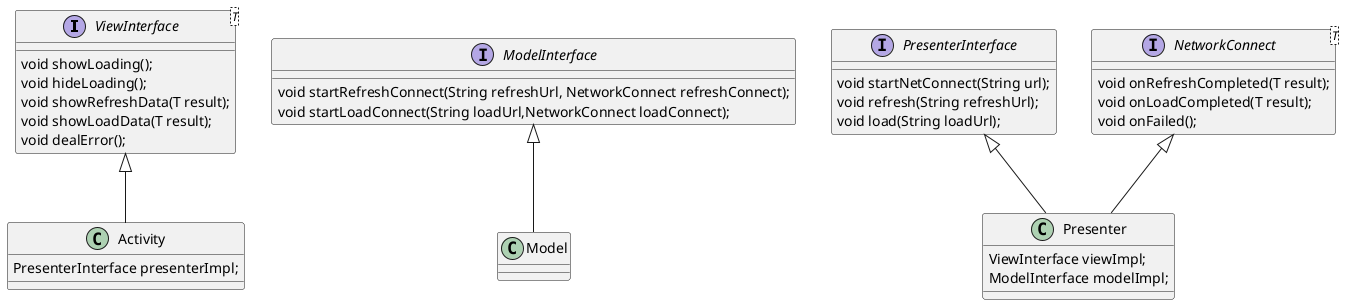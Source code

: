 @startuml

interface ViewInterface<T>{
    void showLoading();
    void hideLoading();
    void showRefreshData(T result);
    void showLoadData(T result);
    void dealError();
}
interface ModelInterface{
    void startRefreshConnect(String refreshUrl, NetworkConnect refreshConnect);
    void startLoadConnect(String loadUrl,NetworkConnect loadConnect);
}
interface PresenterInterface{
    void startNetConnect(String url);
    void refresh(String refreshUrl);
    void load(String loadUrl);
}

interface NetworkConnect<T>{
    void onRefreshCompleted(T result);
    void onLoadCompleted(T result);
    void onFailed();
}

ViewInterface <|-- Activity
ModelInterface <|-- Model
PresenterInterface <|-- Presenter
NetworkConnect <|-- Presenter

class Activity{
    PresenterInterface presenterImpl;
}
class Model{

}
class Presenter{
    ViewInterface viewImpl;
    ModelInterface modelImpl;
}

@enduml